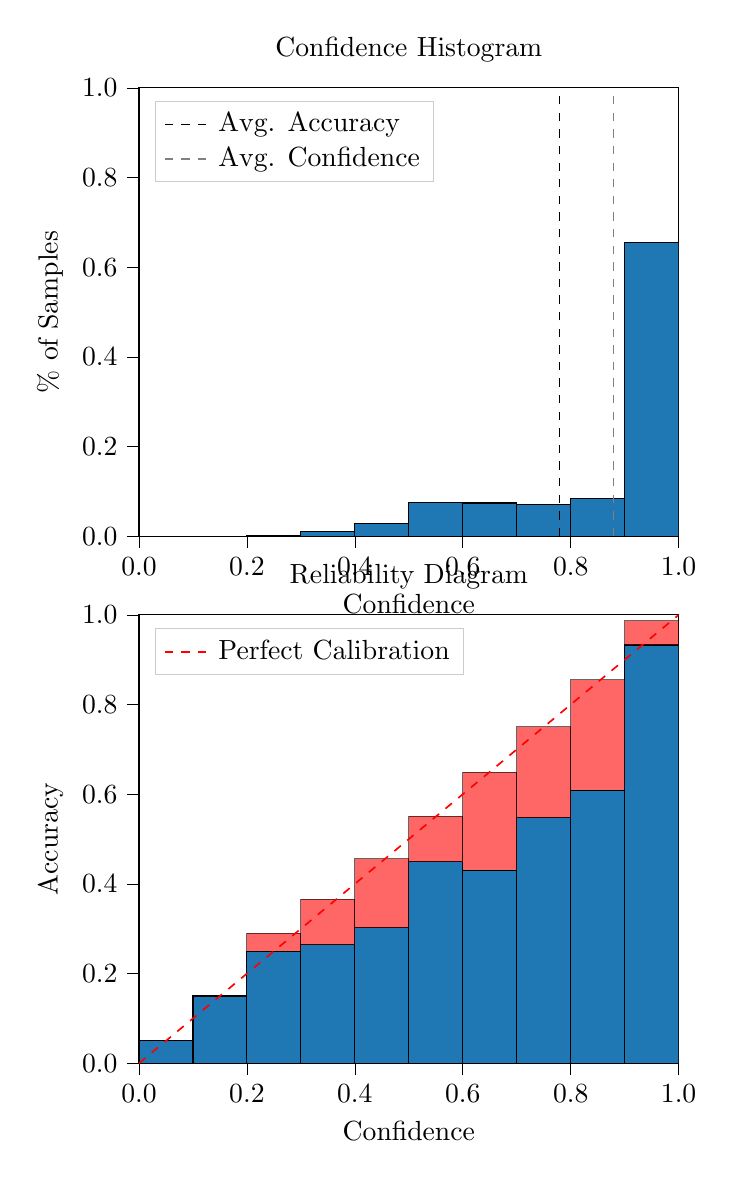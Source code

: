% This file was created by tikzplotlib v0.9.8.
\begin{tikzpicture}

\definecolor{color0}{rgb}{0.122,0.467,0.706}

\begin{groupplot}[group style={group size=1 by 2}]
\nextgroupplot[
legend cell align={left},
legend style={
  fill opacity=0.8,
  draw opacity=1,
  text opacity=1,
  at={(0.03,0.97)},
  anchor=north west,
  draw=white!80!black
},
tick align=outside,
tick pos=left,
title={Confidence Histogram},
x grid style={white!69.02!black},
xlabel={Confidence},
xmin=0, xmax=1,
xtick style={color=black},
xtick={0,0.2,0.4,0.6,0.8,1},
xticklabels={0.0,0.2,0.4,0.6,0.8,1.0},
y grid style={white!69.02!black},
ylabel={\% of Samples},
ymin=0, ymax=1,
ytick style={color=black},
ytick={0,0.2,0.4,0.6,0.8,1},
yticklabels={0.0,0.2,0.4,0.6,0.8,1.0}
]
\draw[draw=black,fill=color0] (axis cs:-6.939e-18,0) rectangle (axis cs:0.1,0);
\draw[draw=black,fill=color0] (axis cs:0.1,0) rectangle (axis cs:0.2,0);
\draw[draw=black,fill=color0] (axis cs:0.2,0) rectangle (axis cs:0.3,0.001);
\draw[draw=black,fill=color0] (axis cs:0.3,0) rectangle (axis cs:0.4,0.01);
\draw[draw=black,fill=color0] (axis cs:0.4,0) rectangle (axis cs:0.5,0.028);
\draw[draw=black,fill=color0] (axis cs:0.5,0) rectangle (axis cs:0.6,0.076);
\draw[draw=black,fill=color0] (axis cs:0.6,0) rectangle (axis cs:0.7,0.074);
\draw[draw=black,fill=color0] (axis cs:0.7,0) rectangle (axis cs:0.8,0.071);
\draw[draw=black,fill=color0] (axis cs:0.8,0) rectangle (axis cs:0.9,0.085);
\draw[draw=black,fill=color0] (axis cs:0.9,0) rectangle (axis cs:1,0.655);
\addplot [semithick, black, dashed]
table {%
0.779 0
0.779 1
};
\addlegendentry{Avg. Accuracy}
\addplot [semithick, white!50.196!black, dashed]
table {%
0.879 0
0.879 1
};
\addlegendentry{Avg. Confidence}

\nextgroupplot[
legend cell align={left},
legend style={
  fill opacity=0.8,
  draw opacity=1,
  text opacity=1,
  at={(0.03,0.97)},
  anchor=north west,
  draw=white!80!black
},
tick align=outside,
tick pos=left,
title={Reliability Diagram},
x grid style={white!69.02!black},
xlabel={Confidence},
xmin=0, xmax=1,
xtick style={color=black},
xtick={0,0.2,0.4,0.6,0.8,1},
xticklabels={0.0,0.2,0.4,0.6,0.8,1.0},
y grid style={white!69.02!black},
ylabel={Accuracy},
ymin=0, ymax=1,
ytick style={color=black},
ytick={0,0.2,0.4,0.6,0.8,1},
yticklabels={0.0,0.2,0.4,0.6,0.8,1.0}
]
\draw[draw=black,fill=color0] (axis cs:-6.939e-18,0) rectangle (axis cs:0.1,0.05);
\draw[draw=black,fill=color0] (axis cs:0.1,0) rectangle (axis cs:0.2,0.15);
\draw[draw=black,fill=color0] (axis cs:0.2,0) rectangle (axis cs:0.3,0.25);
\draw[draw=black,fill=color0] (axis cs:0.3,0) rectangle (axis cs:0.4,0.264);
\draw[draw=black,fill=color0] (axis cs:0.4,0) rectangle (axis cs:0.5,0.302);
\draw[draw=black,fill=color0] (axis cs:0.5,0) rectangle (axis cs:0.6,0.45);
\draw[draw=black,fill=color0] (axis cs:0.6,0) rectangle (axis cs:0.7,0.43);
\draw[draw=black,fill=color0] (axis cs:0.7,0) rectangle (axis cs:0.8,0.548);
\draw[draw=black,fill=color0] (axis cs:0.8,0) rectangle (axis cs:0.9,0.609);
\draw[draw=black,fill=color0] (axis cs:0.9,0) rectangle (axis cs:1,0.933);
\draw[draw=black,fill=red,opacity=0.6] (axis cs:-6.939e-18,0.05) rectangle (axis cs:0.1,0.05);
\draw[draw=black,fill=red,opacity=0.6] (axis cs:0.1,0.15) rectangle (axis cs:0.2,0.15);
\draw[draw=black,fill=red,opacity=0.6] (axis cs:0.2,0.25) rectangle (axis cs:0.3,0.29);
\draw[draw=black,fill=red,opacity=0.6] (axis cs:0.3,0.264) rectangle (axis cs:0.4,0.366);
\draw[draw=black,fill=red,opacity=0.6] (axis cs:0.4,0.302) rectangle (axis cs:0.5,0.456);
\draw[draw=black,fill=red,opacity=0.6] (axis cs:0.5,0.45) rectangle (axis cs:0.6,0.551);
\draw[draw=black,fill=red,opacity=0.6] (axis cs:0.6,0.43) rectangle (axis cs:0.7,0.649);
\draw[draw=black,fill=red,opacity=0.6] (axis cs:0.7,0.548) rectangle (axis cs:0.8,0.751);
\draw[draw=black,fill=red,opacity=0.6] (axis cs:0.8,0.609) rectangle (axis cs:0.9,0.855);
\draw[draw=black,fill=red,opacity=0.6] (axis cs:0.9,0.933) rectangle (axis cs:1,0.987);
\addplot [semithick, red, dashed]
table {%
0 0
1 1
};
\addlegendentry{Perfect Calibration}
\end{groupplot}

\end{tikzpicture}
